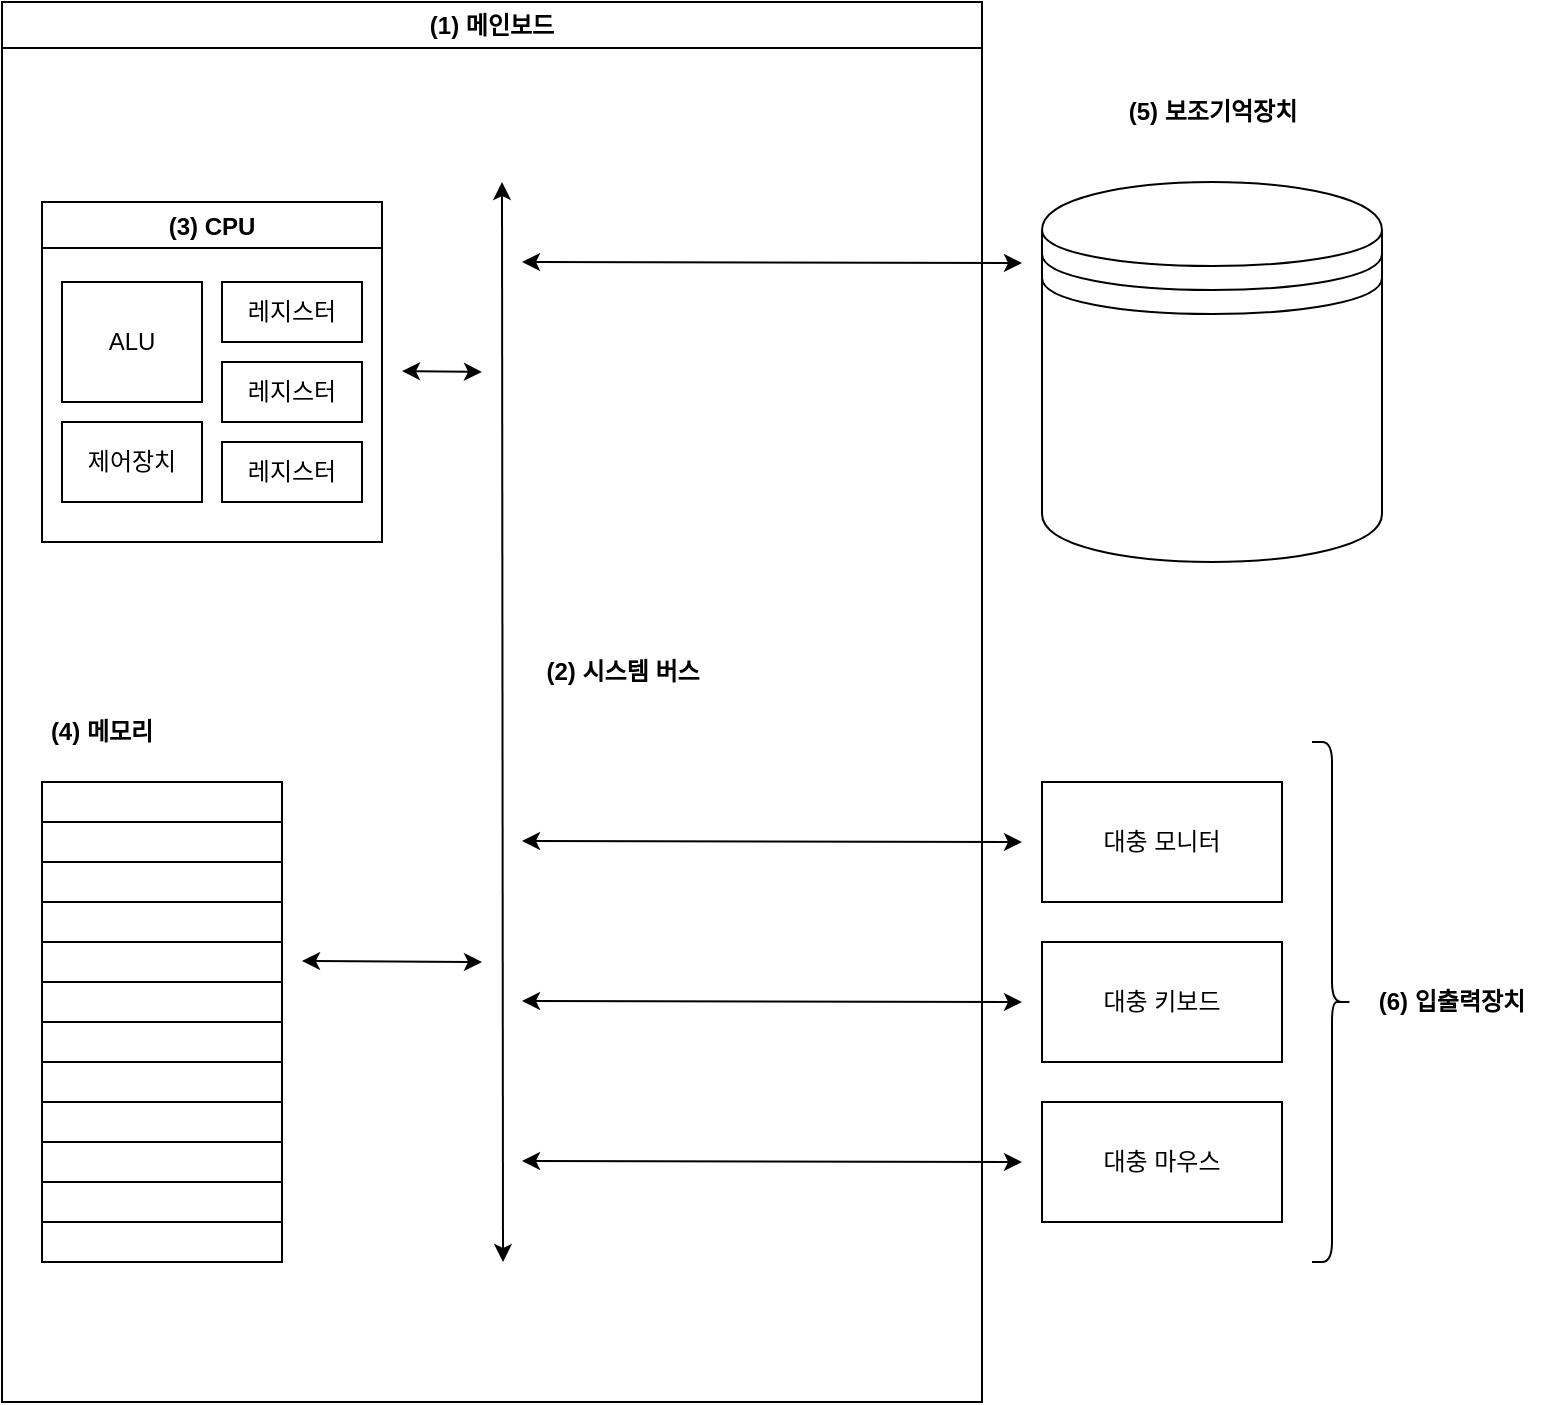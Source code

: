 <mxfile version="20.8.4" type="github">
  <diagram id="5y1TQZZEC-LF-W-eCJ5e" name="페이지-1">
    <mxGraphModel dx="1434" dy="764" grid="1" gridSize="10" guides="1" tooltips="1" connect="1" arrows="1" fold="1" page="1" pageScale="1" pageWidth="827" pageHeight="1169" math="0" shadow="0">
      <root>
        <mxCell id="0" />
        <mxCell id="1" parent="0" />
        <mxCell id="niKF17zhMhsiTIKh6Zkb-2" value="(1) 메인보드" style="swimlane;whiteSpace=wrap;html=1;" vertex="1" parent="1">
          <mxGeometry x="50" y="50" width="490" height="700" as="geometry" />
        </mxCell>
        <mxCell id="niKF17zhMhsiTIKh6Zkb-5" value="" style="endArrow=classic;startArrow=classic;html=1;rounded=0;" edge="1" parent="niKF17zhMhsiTIKh6Zkb-2">
          <mxGeometry width="50" height="50" relative="1" as="geometry">
            <mxPoint x="250.5" y="630" as="sourcePoint" />
            <mxPoint x="250" y="90" as="targetPoint" />
          </mxGeometry>
        </mxCell>
        <mxCell id="niKF17zhMhsiTIKh6Zkb-6" value="&lt;b&gt;(2) 시스템 버스&lt;/b&gt;" style="text;html=1;align=center;verticalAlign=middle;resizable=0;points=[];autosize=1;strokeColor=none;fillColor=none;" vertex="1" parent="niKF17zhMhsiTIKh6Zkb-2">
          <mxGeometry x="260" y="320" width="100" height="30" as="geometry" />
        </mxCell>
        <mxCell id="niKF17zhMhsiTIKh6Zkb-81" value="(3) CPU" style="swimlane;" vertex="1" parent="niKF17zhMhsiTIKh6Zkb-2">
          <mxGeometry x="20" y="100" width="170" height="170" as="geometry" />
        </mxCell>
        <mxCell id="niKF17zhMhsiTIKh6Zkb-83" value="제어장치" style="rounded=0;whiteSpace=wrap;html=1;" vertex="1" parent="niKF17zhMhsiTIKh6Zkb-81">
          <mxGeometry x="10" y="110" width="70" height="40" as="geometry" />
        </mxCell>
        <mxCell id="niKF17zhMhsiTIKh6Zkb-84" value="레지스터" style="rounded=0;whiteSpace=wrap;html=1;" vertex="1" parent="niKF17zhMhsiTIKh6Zkb-81">
          <mxGeometry x="90" y="40" width="70" height="30" as="geometry" />
        </mxCell>
        <mxCell id="niKF17zhMhsiTIKh6Zkb-85" value="레지스터" style="rounded=0;whiteSpace=wrap;html=1;" vertex="1" parent="niKF17zhMhsiTIKh6Zkb-81">
          <mxGeometry x="90" y="80" width="70" height="30" as="geometry" />
        </mxCell>
        <mxCell id="niKF17zhMhsiTIKh6Zkb-86" value="레지스터" style="rounded=0;whiteSpace=wrap;html=1;" vertex="1" parent="niKF17zhMhsiTIKh6Zkb-81">
          <mxGeometry x="90" y="120" width="70" height="30" as="geometry" />
        </mxCell>
        <mxCell id="niKF17zhMhsiTIKh6Zkb-88" value="ALU" style="rounded=0;whiteSpace=wrap;html=1;" vertex="1" parent="niKF17zhMhsiTIKh6Zkb-81">
          <mxGeometry x="10" y="40" width="70" height="60" as="geometry" />
        </mxCell>
        <mxCell id="niKF17zhMhsiTIKh6Zkb-110" value="" style="rounded=0;whiteSpace=wrap;html=1;" vertex="1" parent="niKF17zhMhsiTIKh6Zkb-2">
          <mxGeometry x="20" y="390" width="120" height="20" as="geometry" />
        </mxCell>
        <mxCell id="niKF17zhMhsiTIKh6Zkb-114" value="" style="rounded=0;whiteSpace=wrap;html=1;" vertex="1" parent="niKF17zhMhsiTIKh6Zkb-2">
          <mxGeometry x="20" y="410" width="120" height="20" as="geometry" />
        </mxCell>
        <mxCell id="niKF17zhMhsiTIKh6Zkb-115" value="" style="rounded=0;whiteSpace=wrap;html=1;" vertex="1" parent="niKF17zhMhsiTIKh6Zkb-2">
          <mxGeometry x="20" y="430" width="120" height="20" as="geometry" />
        </mxCell>
        <mxCell id="niKF17zhMhsiTIKh6Zkb-116" value="" style="rounded=0;whiteSpace=wrap;html=1;" vertex="1" parent="niKF17zhMhsiTIKh6Zkb-2">
          <mxGeometry x="20" y="450" width="120" height="20" as="geometry" />
        </mxCell>
        <mxCell id="niKF17zhMhsiTIKh6Zkb-117" value="" style="rounded=0;whiteSpace=wrap;html=1;" vertex="1" parent="niKF17zhMhsiTIKh6Zkb-2">
          <mxGeometry x="20" y="470" width="120" height="20" as="geometry" />
        </mxCell>
        <mxCell id="niKF17zhMhsiTIKh6Zkb-118" value="" style="rounded=0;whiteSpace=wrap;html=1;" vertex="1" parent="niKF17zhMhsiTIKh6Zkb-2">
          <mxGeometry x="20" y="490" width="120" height="20" as="geometry" />
        </mxCell>
        <mxCell id="niKF17zhMhsiTIKh6Zkb-123" value="" style="rounded=0;whiteSpace=wrap;html=1;" vertex="1" parent="niKF17zhMhsiTIKh6Zkb-2">
          <mxGeometry x="20" y="510" width="120" height="20" as="geometry" />
        </mxCell>
        <mxCell id="niKF17zhMhsiTIKh6Zkb-124" value="" style="rounded=0;whiteSpace=wrap;html=1;" vertex="1" parent="niKF17zhMhsiTIKh6Zkb-2">
          <mxGeometry x="20" y="530" width="120" height="20" as="geometry" />
        </mxCell>
        <mxCell id="niKF17zhMhsiTIKh6Zkb-125" value="" style="rounded=0;whiteSpace=wrap;html=1;" vertex="1" parent="niKF17zhMhsiTIKh6Zkb-2">
          <mxGeometry x="20" y="550" width="120" height="20" as="geometry" />
        </mxCell>
        <mxCell id="niKF17zhMhsiTIKh6Zkb-126" value="" style="rounded=0;whiteSpace=wrap;html=1;" vertex="1" parent="niKF17zhMhsiTIKh6Zkb-2">
          <mxGeometry x="20" y="570" width="120" height="20" as="geometry" />
        </mxCell>
        <mxCell id="niKF17zhMhsiTIKh6Zkb-127" value="" style="rounded=0;whiteSpace=wrap;html=1;" vertex="1" parent="niKF17zhMhsiTIKh6Zkb-2">
          <mxGeometry x="20" y="590" width="120" height="20" as="geometry" />
        </mxCell>
        <mxCell id="niKF17zhMhsiTIKh6Zkb-128" value="" style="rounded=0;whiteSpace=wrap;html=1;" vertex="1" parent="niKF17zhMhsiTIKh6Zkb-2">
          <mxGeometry x="20" y="610" width="120" height="20" as="geometry" />
        </mxCell>
        <mxCell id="niKF17zhMhsiTIKh6Zkb-129" value="&lt;b&gt;(4) 메모리&lt;/b&gt;" style="text;html=1;strokeColor=none;fillColor=none;align=center;verticalAlign=middle;whiteSpace=wrap;rounded=0;" vertex="1" parent="niKF17zhMhsiTIKh6Zkb-2">
          <mxGeometry x="20" y="350" width="60" height="30" as="geometry" />
        </mxCell>
        <mxCell id="niKF17zhMhsiTIKh6Zkb-130" value="" style="endArrow=classic;startArrow=classic;html=1;rounded=0;" edge="1" parent="niKF17zhMhsiTIKh6Zkb-2">
          <mxGeometry width="50" height="50" relative="1" as="geometry">
            <mxPoint x="260" y="419.5" as="sourcePoint" />
            <mxPoint x="510" y="420" as="targetPoint" />
          </mxGeometry>
        </mxCell>
        <mxCell id="niKF17zhMhsiTIKh6Zkb-131" value="" style="endArrow=classic;startArrow=classic;html=1;rounded=0;" edge="1" parent="niKF17zhMhsiTIKh6Zkb-2">
          <mxGeometry width="50" height="50" relative="1" as="geometry">
            <mxPoint x="260" y="499.5" as="sourcePoint" />
            <mxPoint x="510" y="500" as="targetPoint" />
          </mxGeometry>
        </mxCell>
        <mxCell id="niKF17zhMhsiTIKh6Zkb-132" value="" style="endArrow=classic;startArrow=classic;html=1;rounded=0;" edge="1" parent="niKF17zhMhsiTIKh6Zkb-2">
          <mxGeometry width="50" height="50" relative="1" as="geometry">
            <mxPoint x="260" y="579.5" as="sourcePoint" />
            <mxPoint x="510" y="580" as="targetPoint" />
          </mxGeometry>
        </mxCell>
        <mxCell id="niKF17zhMhsiTIKh6Zkb-133" value="" style="endArrow=classic;startArrow=classic;html=1;rounded=0;" edge="1" parent="niKF17zhMhsiTIKh6Zkb-2">
          <mxGeometry width="50" height="50" relative="1" as="geometry">
            <mxPoint x="150" y="479.5" as="sourcePoint" />
            <mxPoint x="240" y="480" as="targetPoint" />
          </mxGeometry>
        </mxCell>
        <mxCell id="niKF17zhMhsiTIKh6Zkb-134" value="" style="endArrow=classic;startArrow=classic;html=1;rounded=0;" edge="1" parent="niKF17zhMhsiTIKh6Zkb-2">
          <mxGeometry width="50" height="50" relative="1" as="geometry">
            <mxPoint x="200" y="184.5" as="sourcePoint" />
            <mxPoint x="240" y="185" as="targetPoint" />
          </mxGeometry>
        </mxCell>
        <mxCell id="niKF17zhMhsiTIKh6Zkb-135" value="" style="endArrow=classic;startArrow=classic;html=1;rounded=0;" edge="1" parent="niKF17zhMhsiTIKh6Zkb-2">
          <mxGeometry width="50" height="50" relative="1" as="geometry">
            <mxPoint x="260" y="130" as="sourcePoint" />
            <mxPoint x="510" y="130.5" as="targetPoint" />
          </mxGeometry>
        </mxCell>
        <mxCell id="niKF17zhMhsiTIKh6Zkb-3" value="" style="shape=datastore;whiteSpace=wrap;html=1;" vertex="1" parent="1">
          <mxGeometry x="570" y="140" width="170" height="190" as="geometry" />
        </mxCell>
        <mxCell id="niKF17zhMhsiTIKh6Zkb-4" value="(5) 보조기억장치" style="text;html=1;align=center;verticalAlign=middle;resizable=0;points=[];autosize=1;strokeColor=none;fillColor=none;fontStyle=1" vertex="1" parent="1">
          <mxGeometry x="600" y="90" width="110" height="30" as="geometry" />
        </mxCell>
        <UserObject label="대충 모니터" treeRoot="1" id="niKF17zhMhsiTIKh6Zkb-37">
          <mxCell style="whiteSpace=wrap;html=1;align=center;treeFolding=1;treeMoving=1;newEdgeStyle={&quot;edgeStyle&quot;:&quot;elbowEdgeStyle&quot;,&quot;startArrow&quot;:&quot;none&quot;,&quot;endArrow&quot;:&quot;none&quot;};" vertex="1" collapsed="1" parent="1">
            <mxGeometry x="570" y="440" width="120" height="60" as="geometry" />
          </mxCell>
        </UserObject>
        <UserObject label="대충 키보드" treeRoot="1" id="niKF17zhMhsiTIKh6Zkb-38">
          <mxCell style="whiteSpace=wrap;html=1;align=center;treeFolding=1;treeMoving=1;newEdgeStyle={&quot;edgeStyle&quot;:&quot;elbowEdgeStyle&quot;,&quot;startArrow&quot;:&quot;none&quot;,&quot;endArrow&quot;:&quot;none&quot;};" vertex="1" parent="1">
            <mxGeometry x="570" y="520" width="120" height="60" as="geometry" />
          </mxCell>
        </UserObject>
        <UserObject label="대충 마우스" treeRoot="1" id="niKF17zhMhsiTIKh6Zkb-39">
          <mxCell style="whiteSpace=wrap;html=1;align=center;treeFolding=1;treeMoving=1;newEdgeStyle={&quot;edgeStyle&quot;:&quot;elbowEdgeStyle&quot;,&quot;startArrow&quot;:&quot;none&quot;,&quot;endArrow&quot;:&quot;none&quot;};" vertex="1" parent="1">
            <mxGeometry x="570" y="600" width="120" height="60" as="geometry" />
          </mxCell>
        </UserObject>
        <mxCell id="niKF17zhMhsiTIKh6Zkb-40" value="" style="shape=curlyBracket;whiteSpace=wrap;html=1;rounded=1;flipH=1;labelPosition=right;verticalLabelPosition=middle;align=left;verticalAlign=middle;" vertex="1" parent="1">
          <mxGeometry x="705" y="420" width="20" height="260" as="geometry" />
        </mxCell>
        <mxCell id="niKF17zhMhsiTIKh6Zkb-42" value="&lt;b&gt;(6) 입출력장치&lt;/b&gt;" style="text;html=1;strokeColor=none;fillColor=none;align=center;verticalAlign=middle;whiteSpace=wrap;rounded=0;" vertex="1" parent="1">
          <mxGeometry x="730" y="535" width="90" height="30" as="geometry" />
        </mxCell>
      </root>
    </mxGraphModel>
  </diagram>
</mxfile>
